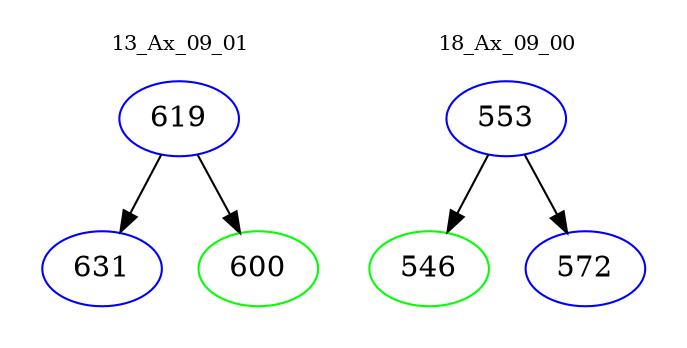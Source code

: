 digraph{
subgraph cluster_0 {
color = white
label = "13_Ax_09_01";
fontsize=10;
T0_619 [label="619", color="blue"]
T0_619 -> T0_631 [color="black"]
T0_631 [label="631", color="blue"]
T0_619 -> T0_600 [color="black"]
T0_600 [label="600", color="green"]
}
subgraph cluster_1 {
color = white
label = "18_Ax_09_00";
fontsize=10;
T1_553 [label="553", color="blue"]
T1_553 -> T1_546 [color="black"]
T1_546 [label="546", color="green"]
T1_553 -> T1_572 [color="black"]
T1_572 [label="572", color="blue"]
}
}
